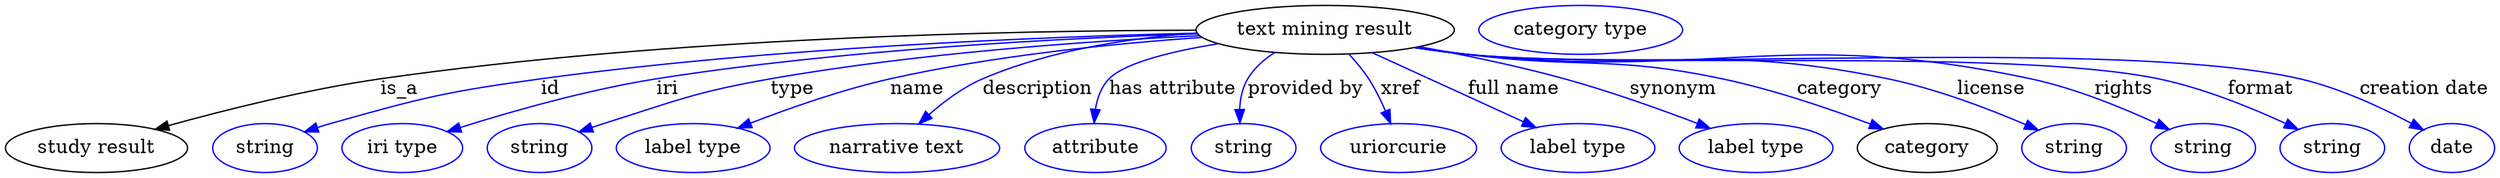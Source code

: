 digraph {
	graph [bb="0,0,1828.1,123"];
	node [label="\N"];
	"text mining result"	[height=0.5,
		label="text mining result",
		pos="967.94,105",
		width=2.6359];
	"study result"	[height=0.5,
		pos="66.944,18",
		width=1.8596];
	"text mining result" -> "study result"	[label=is_a,
		lp="289.94,61.5",
		pos="e,110.13,31.799 872.83,104.71 738.94,104.46 487.59,99.404 275.94,69 222.1,61.265 161.79,46.12 119.85,34.516"];
	id	[color=blue,
		height=0.5,
		label=string,
		pos="189.94,18",
		width=1.0652];
	"text mining result" -> id	[color=blue,
		label=id,
		lp="400.94,61.5",
		pos="e,218.94,29.96 873.82,102.51 759.78,99.735 562.01,91.773 393.94,69 323.72,59.484 306.16,55.205 237.94,36 234.84,35.126 231.64,34.155 \
228.44,33.133",
		style=solid];
	iri	[color=blue,
		height=0.5,
		label="iri type",
		pos="290.94,18",
		width=1.2277];
	"text mining result" -> iri	[color=blue,
		label=iri,
		lp="487.94,61.5",
		pos="e,324.3,30.063 874.32,101.95 775.69,98.709 616.09,90.367 479.94,69 429,61.005 371.96,44.89 334,33.109",
		style=solid];
	type	[color=blue,
		height=0.5,
		label=string,
		pos="391.94,18",
		width=1.0652];
	"text mining result" -> type	[color=blue,
		label=type,
		lp="576.94,61.5",
		pos="e,421.07,29.809 875.6,100.76 792.71,96.731 667.97,87.921 560.94,69 515.28,60.928 464.46,44.892 430.59,33.149",
		style=solid];
	name	[color=blue,
		height=0.5,
		label="label type",
		pos="504.94,18",
		width=1.5707];
	"text mining result" -> name	[color=blue,
		label=name,
		lp="668.94,61.5",
		pos="e,537.79,32.785 877.33,99.496 812.99,94.982 724.9,86.124 648.94,69 613.96,61.112 575.66,47.564 547.36,36.558",
		style=solid];
	description	[color=blue,
		height=0.5,
		label="narrative text",
		pos="654.94,18",
		width=2.0943];
	"text mining result" -> description	[color=blue,
		label=description,
		lp="757.44,61.5",
		pos="e,670.65,35.757 873.52,102.76 825.03,99.203 766,90.24 716.94,69 702.65,62.81 688.93,52.386 678.05,42.652",
		style=solid];
	"has attribute"	[color=blue,
		height=0.5,
		label=attribute,
		pos="799.94,18",
		width=1.4443];
	"text mining result" -> "has attribute"	[color=blue,
		label="has attribute",
		lp="855.94,61.5",
		pos="e,798.54,36.441 889.23,94.93 855.19,89.392 820.51,81.017 808.94,69 803.18,63.012 800.44,54.658 799.28,46.492",
		style=solid];
	"provided by"	[color=blue,
		height=0.5,
		label=string,
		pos="907.94,18",
		width=1.0652];
	"text mining result" -> "provided by"	[color=blue,
		label="provided by",
		lp="953.44,61.5",
		pos="e,905.18,36.367 930.94,88.416 923.08,83.374 915.72,76.968 910.94,69 906.95,62.334 905.38,54.228 905.02,46.5",
		style=solid];
	xref	[color=blue,
		height=0.5,
		label=uriorcurie,
		pos="1021.9,18",
		width=1.5887];
	"text mining result" -> xref	[color=blue,
		label=xref,
		lp="1023.4,61.5",
		pos="e,1016.1,35.908 985.42,87.125 990.51,81.651 995.81,75.346 999.94,69 1004.7,61.737 1008.8,53.287 1012.2,45.422",
		style=solid];
	"full name"	[color=blue,
		height=0.5,
		label="label type",
		pos="1153.9,18",
		width=1.5707];
	"text mining result" -> "full name"	[color=blue,
		label="full name",
		lp="1106.4,61.5",
		pos="e,1123,33.151 1002.5,88.211 1034,73.835 1080.4,52.601 1113.6,37.448",
		style=solid];
	synonym	[color=blue,
		height=0.5,
		label="label type",
		pos="1284.9,18",
		width=1.5707];
	"text mining result" -> synonym	[color=blue,
		label=synonym,
		lp="1223.9,61.5",
		pos="e,1251.2,32.522 1037,92.649 1069.7,86.674 1109.1,78.588 1143.9,69 1177.3,59.815 1214.2,46.641 1241.8,36.121",
		style=solid];
	category	[height=0.5,
		pos="1410.9,18",
		width=1.4263];
	"text mining result" -> category	[color=blue,
		label=category,
		lp="1346.4,61.5",
		pos="e,1378.5,32.087 1035.5,92.281 1047.6,90.374 1060.2,88.527 1071.9,87 1155.2,76.224 1177.8,86.301 1259.9,69 1297.6,61.073 1338.9,46.975 \
1368.9,35.765",
		style=solid];
	license	[color=blue,
		height=0.5,
		label=string,
		pos="1518.9,18",
		width=1.0652];
	"text mining result" -> license	[color=blue,
		label=license,
		lp="1457.9,61.5",
		pos="e,1492.6,31.247 1034.4,92.084 1046.8,90.152 1059.8,88.346 1071.9,87 1209.1,71.848 1246.8,96.955 1381.9,69 1417.4,61.669 1456,46.935 \
1483.1,35.352",
		style=solid];
	rights	[color=blue,
		height=0.5,
		label=string,
		pos="1613.9,18",
		width=1.0652];
	"text mining result" -> rights	[color=blue,
		label=rights,
		lp="1555.4,61.5",
		pos="e,1588.9,31.725 1033.8,92.024 1046.4,90.073 1059.6,88.275 1071.9,87 1255.6,68.075 1306.4,107.34 1486.9,69 1519.6,62.062 1554.8,47.6 \
1579.9,36.007",
		style=solid];
	format	[color=blue,
		height=0.5,
		label=string,
		pos="1708.9,18",
		width=1.0652];
	"text mining result" -> format	[color=blue,
		label=format,
		lp="1656.4,61.5",
		pos="e,1683.7,31.788 1033.5,91.987 1046.2,90.026 1059.5,88.235 1071.9,87 1184.6,75.848 1470.1,91.915 1580.9,69 1613.9,62.19 1649.4,47.715 \
1674.6,36.084",
		style=solid];
	"creation date"	[color=blue,
		height=0.5,
		label=date,
		pos="1796.9,18",
		width=0.86659];
	"text mining result" -> "creation date"	[color=blue,
		label="creation date",
		lp="1776.4,61.5",
		pos="e,1775.9,31.392 1033.5,91.927 1046.2,89.971 1059.5,88.197 1071.9,87 1207.6,73.979 1552.1,99.354 1684.9,69 1714.2,62.318 1745.2,47.849 \
1767.1,36.187",
		style=solid];
	"named thing_category"	[color=blue,
		height=0.5,
		label="category type",
		pos="1155.9,105",
		width=2.0762];
}
